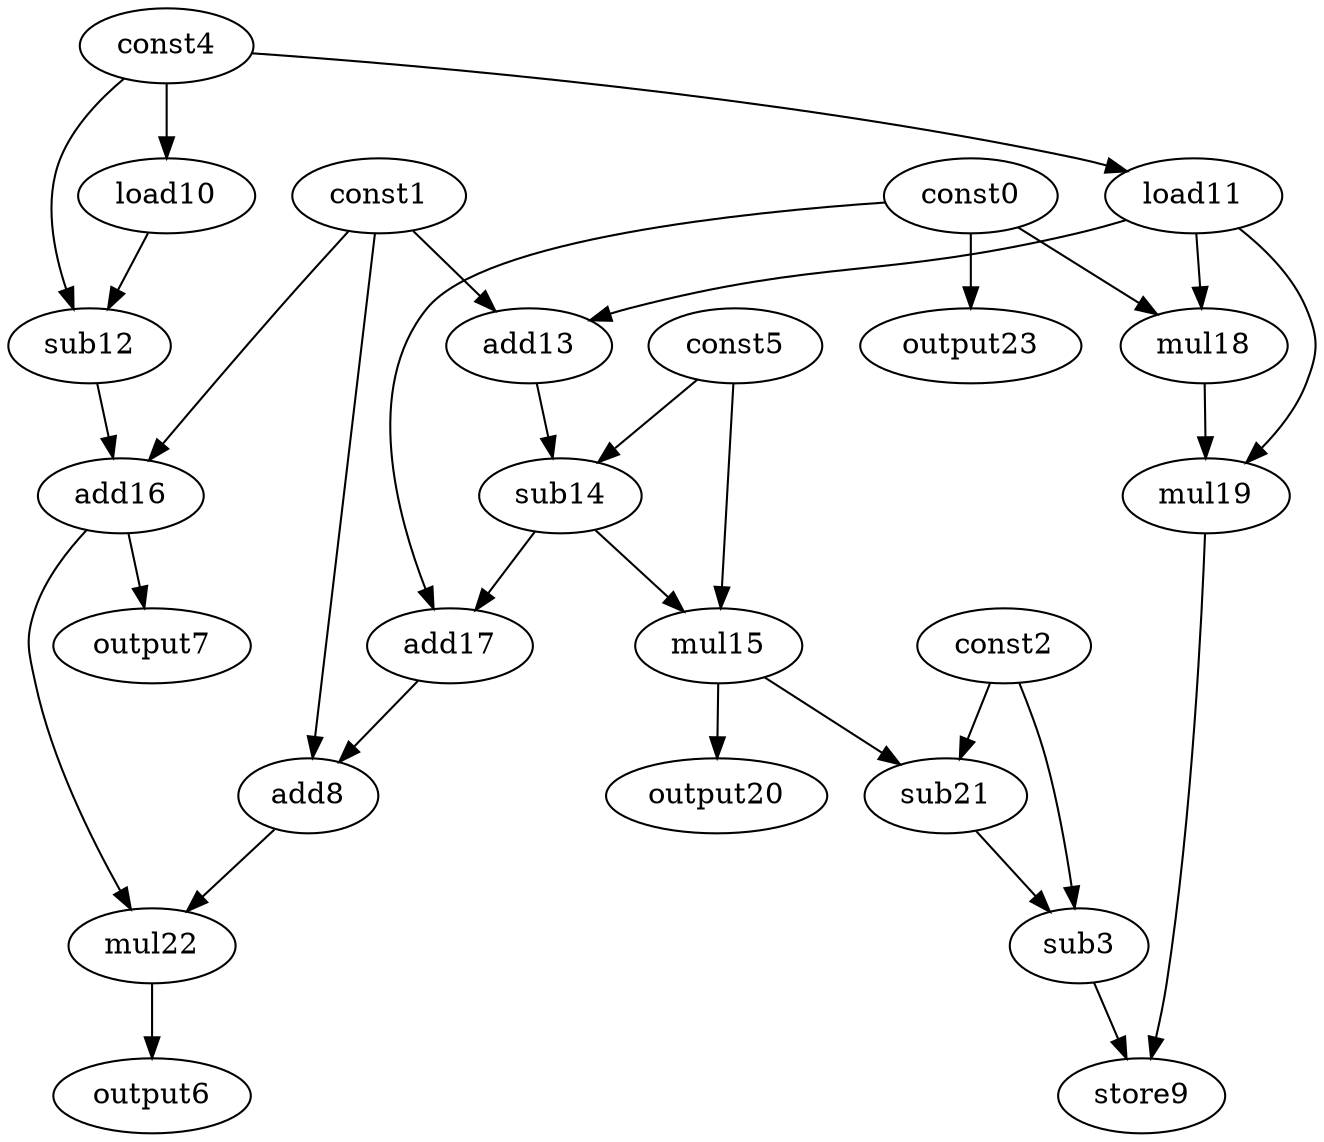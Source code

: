digraph G { 
const0[opcode=const]; 
const1[opcode=const]; 
const2[opcode=const]; 
sub3[opcode=sub]; 
const4[opcode=const]; 
const5[opcode=const]; 
output6[opcode=output]; 
output7[opcode=output]; 
add8[opcode=add]; 
store9[opcode=store]; 
load10[opcode=load]; 
load11[opcode=load]; 
sub12[opcode=sub]; 
add13[opcode=add]; 
sub14[opcode=sub]; 
mul15[opcode=mul]; 
add16[opcode=add]; 
add17[opcode=add]; 
mul18[opcode=mul]; 
mul19[opcode=mul]; 
output20[opcode=output]; 
sub21[opcode=sub]; 
mul22[opcode=mul]; 
output23[opcode=output]; 
const4->load10[operand=0];
const4->load11[operand=0];
const0->output23[operand=0];
load10->sub12[operand=0];
const4->sub12[operand=1];
const1->add13[operand=0];
load11->add13[operand=1];
const0->mul18[operand=0];
load11->mul18[operand=1];
const5->sub14[operand=0];
add13->sub14[operand=1];
const1->add16[operand=0];
sub12->add16[operand=1];
mul18->mul19[operand=0];
load11->mul19[operand=1];
add16->output7[operand=0];
const5->mul15[operand=0];
sub14->mul15[operand=1];
const0->add17[operand=0];
sub14->add17[operand=1];
add17->add8[operand=0];
const1->add8[operand=1];
mul15->output20[operand=0];
const2->sub21[operand=0];
mul15->sub21[operand=1];
const2->sub3[operand=0];
sub21->sub3[operand=1];
add16->mul22[operand=0];
add8->mul22[operand=1];
mul22->output6[operand=0];
sub3->store9[operand=0];
mul19->store9[operand=1];
}

